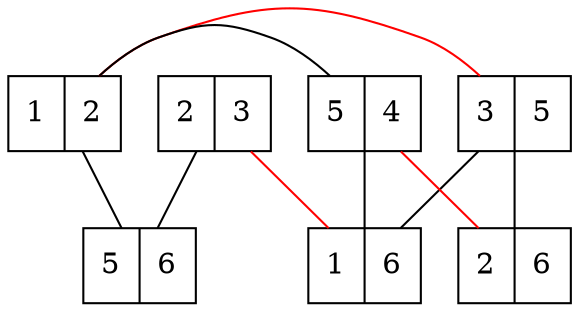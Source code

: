 graph example_1 {
  layout=dot;
  node [shape=record];

    a [label="1|2"];
    b [label="2|3"];
    c [label="3|5"];
    d [label="5|4"];
    e [label="5|6"];
    f [label="2|6"];
    g [label="1|6"];

    a -- c [color=red];
    a -- d;
    a -- e;
    b -- g [color=red];
    b -- e;
    c -- f;
    c -- g;
    d -- f [color=red];
    d -- g;

    { rank=same; a b c d}
    { rank=same; e f g}
}

